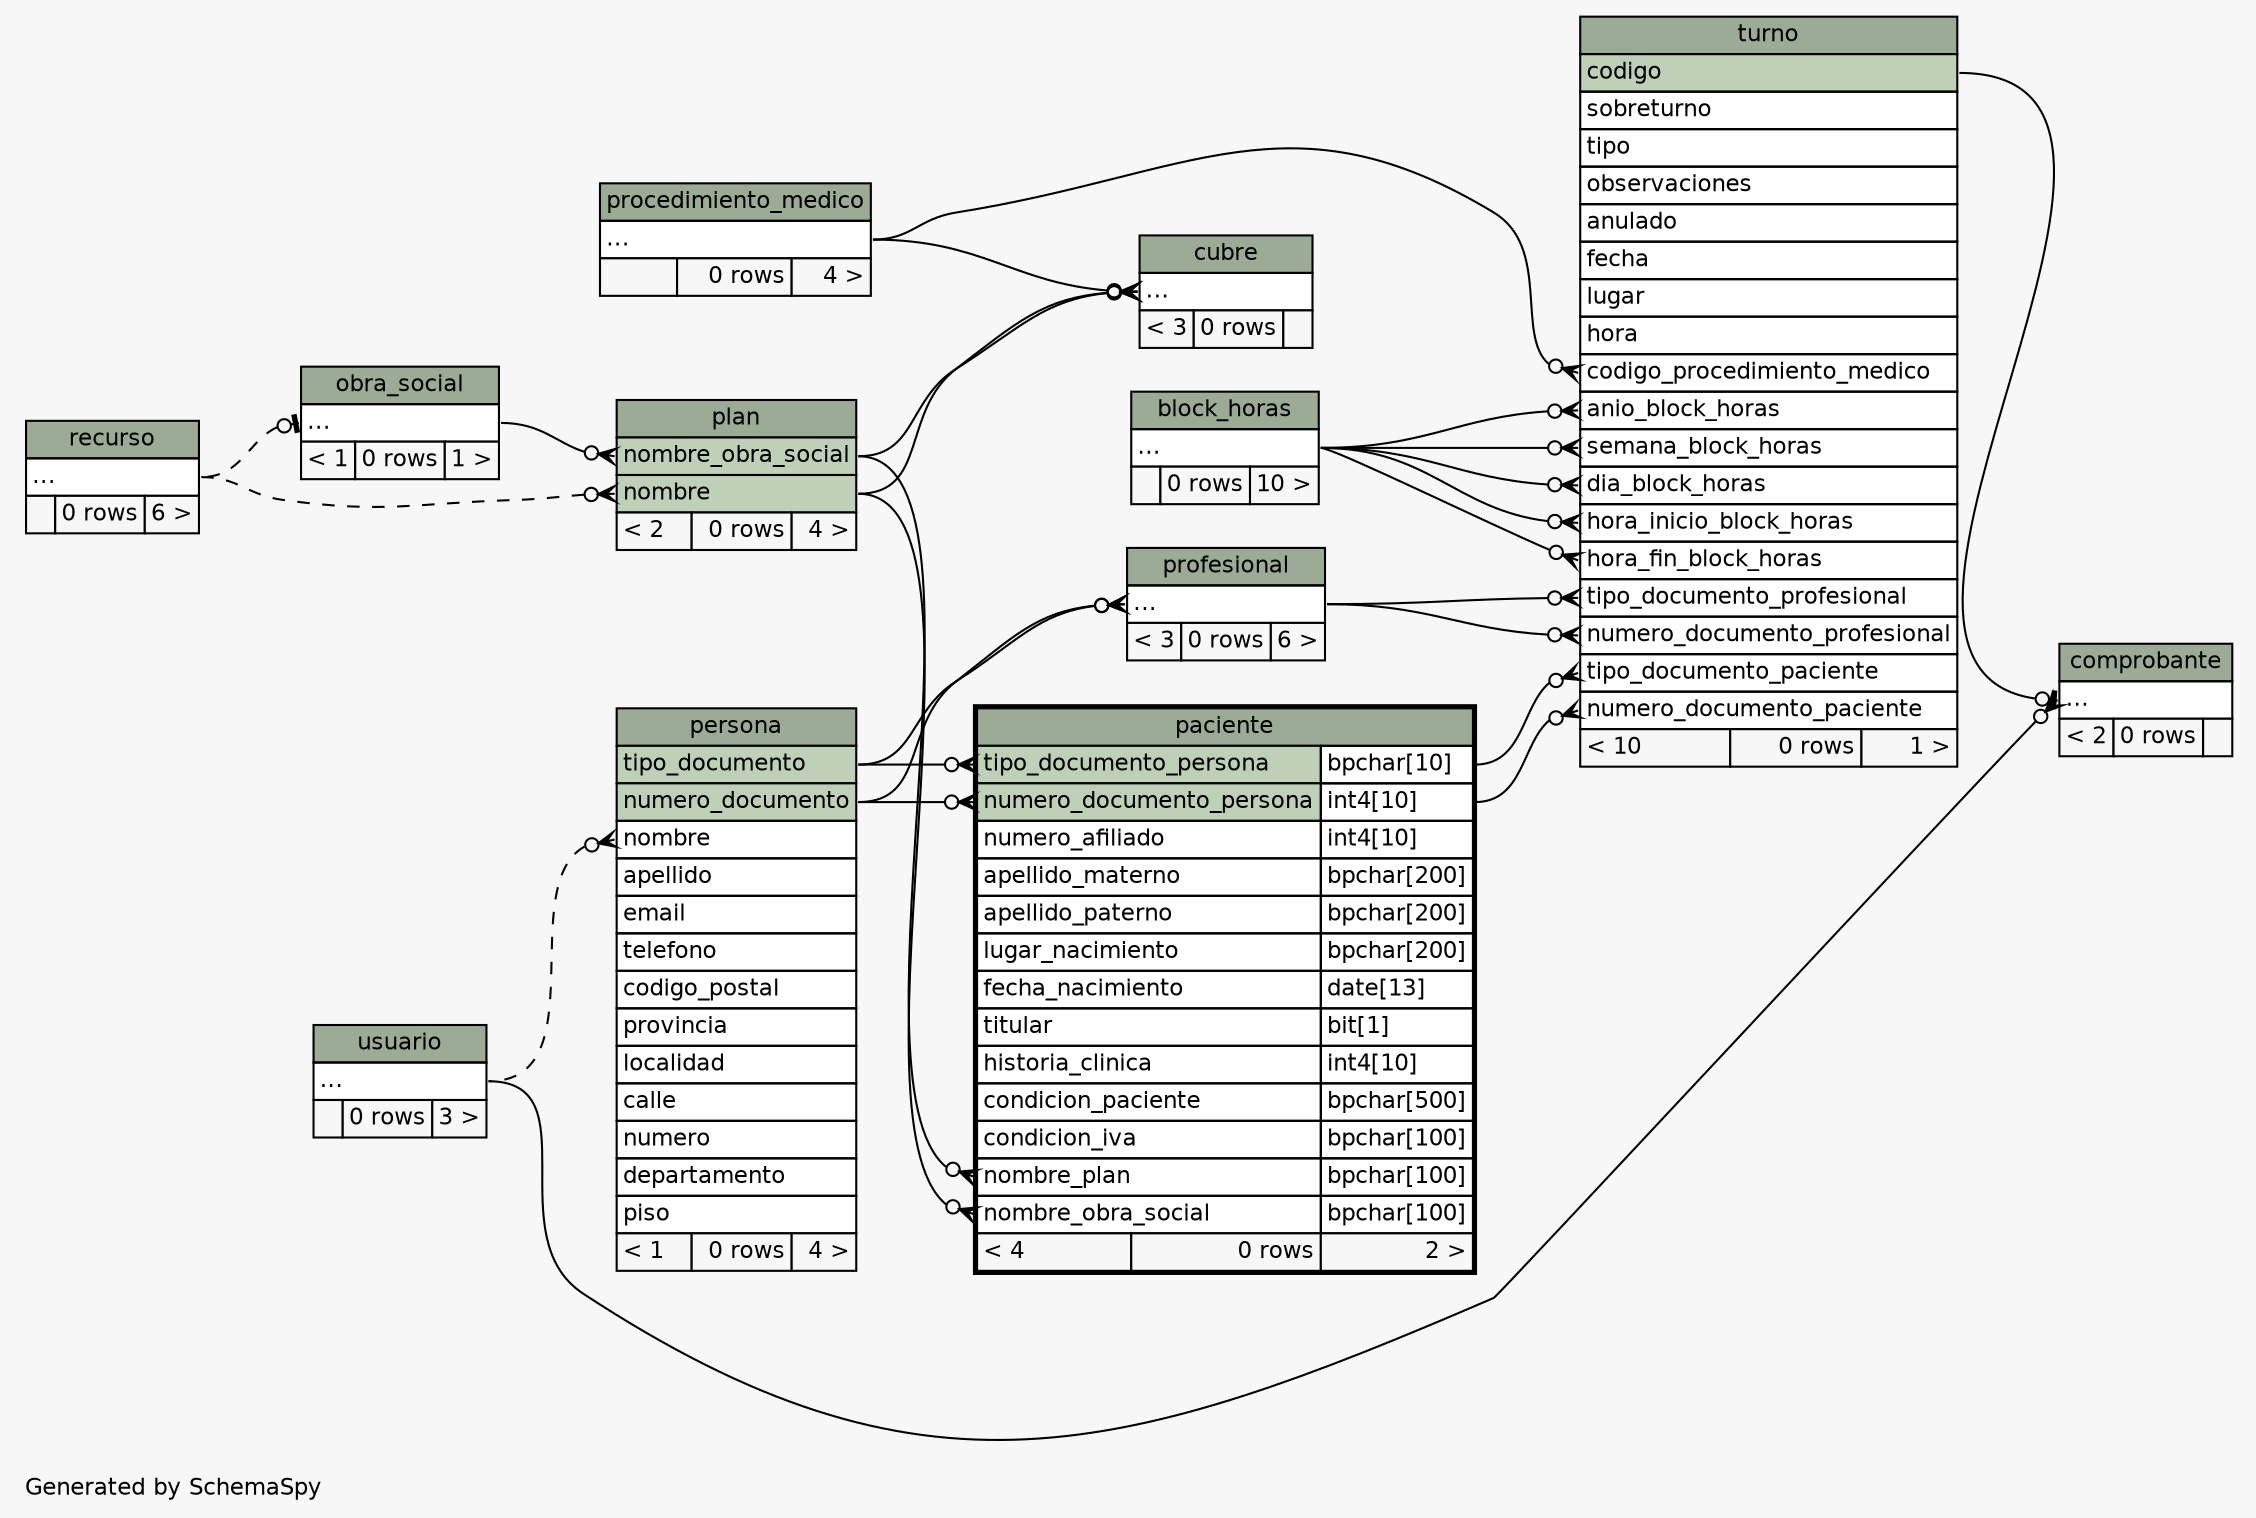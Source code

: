 // dot 2.26.3 on Linux 3.8.0-35-generic
// SchemaSpy rev 590
digraph "impliedTwoDegreesRelationshipsDiagram" {
  graph [
    rankdir="RL"
    bgcolor="#f7f7f7"
    label="\nGenerated by SchemaSpy"
    labeljust="l"
    nodesep="0.18"
    ranksep="0.46"
    fontname="Helvetica"
    fontsize="11"
  ];
  node [
    fontname="Helvetica"
    fontsize="11"
    shape="plaintext"
  ];
  edge [
    arrowsize="0.8"
  ];
  "comprobante":"elipses":w -> "turno":"codigo":e [arrowhead=none dir=back arrowtail=teeodot];
  "comprobante":"elipses":w -> "usuario":"elipses":e [arrowhead=none dir=back arrowtail=crowodot];
  "cubre":"elipses":w -> "procedimiento_medico":"elipses":e [arrowhead=none dir=back arrowtail=crowodot];
  "cubre":"elipses":w -> "plan":"nombre":e [arrowhead=none dir=back arrowtail=crowodot];
  "cubre":"elipses":w -> "plan":"nombre_obra_social":e [arrowhead=none dir=back arrowtail=crowodot];
  "obra_social":"elipses":w -> "recurso":"elipses":e [arrowhead=none dir=back arrowtail=teeodot style=dashed];
  "paciente":"nombre_obra_social":w -> "plan":"nombre":e [arrowhead=none dir=back arrowtail=crowodot];
  "paciente":"nombre_plan":w -> "plan":"nombre_obra_social":e [arrowhead=none dir=back arrowtail=crowodot];
  "paciente":"numero_documento_persona":w -> "persona":"numero_documento":e [arrowhead=none dir=back arrowtail=crowodot];
  "paciente":"tipo_documento_persona":w -> "persona":"tipo_documento":e [arrowhead=none dir=back arrowtail=crowodot];
  "persona":"nombre":w -> "usuario":"elipses":e [arrowhead=none dir=back arrowtail=crowodot style=dashed];
  "plan":"nombre":w -> "recurso":"elipses":e [arrowhead=none dir=back arrowtail=crowodot style=dashed];
  "plan":"nombre_obra_social":w -> "obra_social":"elipses":e [arrowhead=none dir=back arrowtail=crowodot];
  "profesional":"elipses":w -> "persona":"numero_documento":e [arrowhead=none dir=back arrowtail=crowodot];
  "profesional":"elipses":w -> "persona":"tipo_documento":e [arrowhead=none dir=back arrowtail=crowodot];
  "turno":"anio_block_horas":w -> "block_horas":"elipses":e [arrowhead=none dir=back arrowtail=crowodot];
  "turno":"codigo_procedimiento_medico":w -> "procedimiento_medico":"elipses":e [arrowhead=none dir=back arrowtail=crowodot];
  "turno":"dia_block_horas":w -> "block_horas":"elipses":e [arrowhead=none dir=back arrowtail=crowodot];
  "turno":"hora_fin_block_horas":w -> "block_horas":"elipses":e [arrowhead=none dir=back arrowtail=crowodot];
  "turno":"hora_inicio_block_horas":w -> "block_horas":"elipses":e [arrowhead=none dir=back arrowtail=crowodot];
  "turno":"numero_documento_paciente":w -> "paciente":"numero_documento_persona.type":e [arrowhead=none dir=back arrowtail=crowodot];
  "turno":"numero_documento_profesional":w -> "profesional":"elipses":e [arrowhead=none dir=back arrowtail=crowodot];
  "turno":"semana_block_horas":w -> "block_horas":"elipses":e [arrowhead=none dir=back arrowtail=crowodot];
  "turno":"tipo_documento_paciente":w -> "paciente":"tipo_documento_persona.type":e [arrowhead=none dir=back arrowtail=crowodot];
  "turno":"tipo_documento_profesional":w -> "profesional":"elipses":e [arrowhead=none dir=back arrowtail=crowodot];
  "block_horas" [
    label=<
    <TABLE BORDER="0" CELLBORDER="1" CELLSPACING="0" BGCOLOR="#ffffff">
      <TR><TD COLSPAN="3" BGCOLOR="#9bab96" ALIGN="CENTER">block_horas</TD></TR>
      <TR><TD PORT="elipses" COLSPAN="3" ALIGN="LEFT">...</TD></TR>
      <TR><TD ALIGN="LEFT" BGCOLOR="#f7f7f7">  </TD><TD ALIGN="RIGHT" BGCOLOR="#f7f7f7">0 rows</TD><TD ALIGN="RIGHT" BGCOLOR="#f7f7f7">10 &gt;</TD></TR>
    </TABLE>>
    URL="block_horas.html"
    tooltip="block_horas"
  ];
  "comprobante" [
    label=<
    <TABLE BORDER="0" CELLBORDER="1" CELLSPACING="0" BGCOLOR="#ffffff">
      <TR><TD COLSPAN="3" BGCOLOR="#9bab96" ALIGN="CENTER">comprobante</TD></TR>
      <TR><TD PORT="elipses" COLSPAN="3" ALIGN="LEFT">...</TD></TR>
      <TR><TD ALIGN="LEFT" BGCOLOR="#f7f7f7">&lt; 2</TD><TD ALIGN="RIGHT" BGCOLOR="#f7f7f7">0 rows</TD><TD ALIGN="RIGHT" BGCOLOR="#f7f7f7">  </TD></TR>
    </TABLE>>
    URL="comprobante.html"
    tooltip="comprobante"
  ];
  "cubre" [
    label=<
    <TABLE BORDER="0" CELLBORDER="1" CELLSPACING="0" BGCOLOR="#ffffff">
      <TR><TD COLSPAN="3" BGCOLOR="#9bab96" ALIGN="CENTER">cubre</TD></TR>
      <TR><TD PORT="elipses" COLSPAN="3" ALIGN="LEFT">...</TD></TR>
      <TR><TD ALIGN="LEFT" BGCOLOR="#f7f7f7">&lt; 3</TD><TD ALIGN="RIGHT" BGCOLOR="#f7f7f7">0 rows</TD><TD ALIGN="RIGHT" BGCOLOR="#f7f7f7">  </TD></TR>
    </TABLE>>
    URL="cubre.html"
    tooltip="cubre"
  ];
  "obra_social" [
    label=<
    <TABLE BORDER="0" CELLBORDER="1" CELLSPACING="0" BGCOLOR="#ffffff">
      <TR><TD COLSPAN="3" BGCOLOR="#9bab96" ALIGN="CENTER">obra_social</TD></TR>
      <TR><TD PORT="elipses" COLSPAN="3" ALIGN="LEFT">...</TD></TR>
      <TR><TD ALIGN="LEFT" BGCOLOR="#f7f7f7">&lt; 1</TD><TD ALIGN="RIGHT" BGCOLOR="#f7f7f7">0 rows</TD><TD ALIGN="RIGHT" BGCOLOR="#f7f7f7">1 &gt;</TD></TR>
    </TABLE>>
    URL="obra_social.html"
    tooltip="obra_social"
  ];
  "paciente" [
    label=<
    <TABLE BORDER="2" CELLBORDER="1" CELLSPACING="0" BGCOLOR="#ffffff">
      <TR><TD COLSPAN="3" BGCOLOR="#9bab96" ALIGN="CENTER">paciente</TD></TR>
      <TR><TD PORT="tipo_documento_persona" COLSPAN="2" BGCOLOR="#bed1b8" ALIGN="LEFT">tipo_documento_persona</TD><TD PORT="tipo_documento_persona.type" ALIGN="LEFT">bpchar[10]</TD></TR>
      <TR><TD PORT="numero_documento_persona" COLSPAN="2" BGCOLOR="#bed1b8" ALIGN="LEFT">numero_documento_persona</TD><TD PORT="numero_documento_persona.type" ALIGN="LEFT">int4[10]</TD></TR>
      <TR><TD PORT="numero_afiliado" COLSPAN="2" ALIGN="LEFT">numero_afiliado</TD><TD PORT="numero_afiliado.type" ALIGN="LEFT">int4[10]</TD></TR>
      <TR><TD PORT="apellido_materno" COLSPAN="2" ALIGN="LEFT">apellido_materno</TD><TD PORT="apellido_materno.type" ALIGN="LEFT">bpchar[200]</TD></TR>
      <TR><TD PORT="apellido_paterno" COLSPAN="2" ALIGN="LEFT">apellido_paterno</TD><TD PORT="apellido_paterno.type" ALIGN="LEFT">bpchar[200]</TD></TR>
      <TR><TD PORT="lugar_nacimiento" COLSPAN="2" ALIGN="LEFT">lugar_nacimiento</TD><TD PORT="lugar_nacimiento.type" ALIGN="LEFT">bpchar[200]</TD></TR>
      <TR><TD PORT="fecha_nacimiento" COLSPAN="2" ALIGN="LEFT">fecha_nacimiento</TD><TD PORT="fecha_nacimiento.type" ALIGN="LEFT">date[13]</TD></TR>
      <TR><TD PORT="titular" COLSPAN="2" ALIGN="LEFT">titular</TD><TD PORT="titular.type" ALIGN="LEFT">bit[1]</TD></TR>
      <TR><TD PORT="historia_clinica" COLSPAN="2" ALIGN="LEFT">historia_clinica</TD><TD PORT="historia_clinica.type" ALIGN="LEFT">int4[10]</TD></TR>
      <TR><TD PORT="condicion_paciente" COLSPAN="2" ALIGN="LEFT">condicion_paciente</TD><TD PORT="condicion_paciente.type" ALIGN="LEFT">bpchar[500]</TD></TR>
      <TR><TD PORT="condicion_iva" COLSPAN="2" ALIGN="LEFT">condicion_iva</TD><TD PORT="condicion_iva.type" ALIGN="LEFT">bpchar[100]</TD></TR>
      <TR><TD PORT="nombre_plan" COLSPAN="2" ALIGN="LEFT">nombre_plan</TD><TD PORT="nombre_plan.type" ALIGN="LEFT">bpchar[100]</TD></TR>
      <TR><TD PORT="nombre_obra_social" COLSPAN="2" ALIGN="LEFT">nombre_obra_social</TD><TD PORT="nombre_obra_social.type" ALIGN="LEFT">bpchar[100]</TD></TR>
      <TR><TD ALIGN="LEFT" BGCOLOR="#f7f7f7">&lt; 4</TD><TD ALIGN="RIGHT" BGCOLOR="#f7f7f7">0 rows</TD><TD ALIGN="RIGHT" BGCOLOR="#f7f7f7">2 &gt;</TD></TR>
    </TABLE>>
    URL="paciente.html"
    tooltip="paciente"
  ];
  "persona" [
    label=<
    <TABLE BORDER="0" CELLBORDER="1" CELLSPACING="0" BGCOLOR="#ffffff">
      <TR><TD COLSPAN="3" BGCOLOR="#9bab96" ALIGN="CENTER">persona</TD></TR>
      <TR><TD PORT="tipo_documento" COLSPAN="3" BGCOLOR="#bed1b8" ALIGN="LEFT">tipo_documento</TD></TR>
      <TR><TD PORT="numero_documento" COLSPAN="3" BGCOLOR="#bed1b8" ALIGN="LEFT">numero_documento</TD></TR>
      <TR><TD PORT="nombre" COLSPAN="3" ALIGN="LEFT">nombre</TD></TR>
      <TR><TD PORT="apellido" COLSPAN="3" ALIGN="LEFT">apellido</TD></TR>
      <TR><TD PORT="email" COLSPAN="3" ALIGN="LEFT">email</TD></TR>
      <TR><TD PORT="telefono" COLSPAN="3" ALIGN="LEFT">telefono</TD></TR>
      <TR><TD PORT="codigo_postal" COLSPAN="3" ALIGN="LEFT">codigo_postal</TD></TR>
      <TR><TD PORT="provincia" COLSPAN="3" ALIGN="LEFT">provincia</TD></TR>
      <TR><TD PORT="localidad" COLSPAN="3" ALIGN="LEFT">localidad</TD></TR>
      <TR><TD PORT="calle" COLSPAN="3" ALIGN="LEFT">calle</TD></TR>
      <TR><TD PORT="numero" COLSPAN="3" ALIGN="LEFT">numero</TD></TR>
      <TR><TD PORT="departamento" COLSPAN="3" ALIGN="LEFT">departamento</TD></TR>
      <TR><TD PORT="piso" COLSPAN="3" ALIGN="LEFT">piso</TD></TR>
      <TR><TD ALIGN="LEFT" BGCOLOR="#f7f7f7">&lt; 1</TD><TD ALIGN="RIGHT" BGCOLOR="#f7f7f7">0 rows</TD><TD ALIGN="RIGHT" BGCOLOR="#f7f7f7">4 &gt;</TD></TR>
    </TABLE>>
    URL="persona.html"
    tooltip="persona"
  ];
  "plan" [
    label=<
    <TABLE BORDER="0" CELLBORDER="1" CELLSPACING="0" BGCOLOR="#ffffff">
      <TR><TD COLSPAN="3" BGCOLOR="#9bab96" ALIGN="CENTER">plan</TD></TR>
      <TR><TD PORT="nombre_obra_social" COLSPAN="3" BGCOLOR="#bed1b8" ALIGN="LEFT">nombre_obra_social</TD></TR>
      <TR><TD PORT="nombre" COLSPAN="3" BGCOLOR="#bed1b8" ALIGN="LEFT">nombre</TD></TR>
      <TR><TD ALIGN="LEFT" BGCOLOR="#f7f7f7">&lt; 2</TD><TD ALIGN="RIGHT" BGCOLOR="#f7f7f7">0 rows</TD><TD ALIGN="RIGHT" BGCOLOR="#f7f7f7">4 &gt;</TD></TR>
    </TABLE>>
    URL="plan.html"
    tooltip="plan"
  ];
  "procedimiento_medico" [
    label=<
    <TABLE BORDER="0" CELLBORDER="1" CELLSPACING="0" BGCOLOR="#ffffff">
      <TR><TD COLSPAN="3" BGCOLOR="#9bab96" ALIGN="CENTER">procedimiento_medico</TD></TR>
      <TR><TD PORT="elipses" COLSPAN="3" ALIGN="LEFT">...</TD></TR>
      <TR><TD ALIGN="LEFT" BGCOLOR="#f7f7f7">  </TD><TD ALIGN="RIGHT" BGCOLOR="#f7f7f7">0 rows</TD><TD ALIGN="RIGHT" BGCOLOR="#f7f7f7">4 &gt;</TD></TR>
    </TABLE>>
    URL="procedimiento_medico.html"
    tooltip="procedimiento_medico"
  ];
  "profesional" [
    label=<
    <TABLE BORDER="0" CELLBORDER="1" CELLSPACING="0" BGCOLOR="#ffffff">
      <TR><TD COLSPAN="3" BGCOLOR="#9bab96" ALIGN="CENTER">profesional</TD></TR>
      <TR><TD PORT="elipses" COLSPAN="3" ALIGN="LEFT">...</TD></TR>
      <TR><TD ALIGN="LEFT" BGCOLOR="#f7f7f7">&lt; 3</TD><TD ALIGN="RIGHT" BGCOLOR="#f7f7f7">0 rows</TD><TD ALIGN="RIGHT" BGCOLOR="#f7f7f7">6 &gt;</TD></TR>
    </TABLE>>
    URL="profesional.html"
    tooltip="profesional"
  ];
  "recurso" [
    label=<
    <TABLE BORDER="0" CELLBORDER="1" CELLSPACING="0" BGCOLOR="#ffffff">
      <TR><TD COLSPAN="3" BGCOLOR="#9bab96" ALIGN="CENTER">recurso</TD></TR>
      <TR><TD PORT="elipses" COLSPAN="3" ALIGN="LEFT">...</TD></TR>
      <TR><TD ALIGN="LEFT" BGCOLOR="#f7f7f7">  </TD><TD ALIGN="RIGHT" BGCOLOR="#f7f7f7">0 rows</TD><TD ALIGN="RIGHT" BGCOLOR="#f7f7f7">6 &gt;</TD></TR>
    </TABLE>>
    URL="recurso.html"
    tooltip="recurso"
  ];
  "turno" [
    label=<
    <TABLE BORDER="0" CELLBORDER="1" CELLSPACING="0" BGCOLOR="#ffffff">
      <TR><TD COLSPAN="3" BGCOLOR="#9bab96" ALIGN="CENTER">turno</TD></TR>
      <TR><TD PORT="codigo" COLSPAN="3" BGCOLOR="#bed1b8" ALIGN="LEFT">codigo</TD></TR>
      <TR><TD PORT="sobreturno" COLSPAN="3" ALIGN="LEFT">sobreturno</TD></TR>
      <TR><TD PORT="tipo" COLSPAN="3" ALIGN="LEFT">tipo</TD></TR>
      <TR><TD PORT="observaciones" COLSPAN="3" ALIGN="LEFT">observaciones</TD></TR>
      <TR><TD PORT="anulado" COLSPAN="3" ALIGN="LEFT">anulado</TD></TR>
      <TR><TD PORT="fecha" COLSPAN="3" ALIGN="LEFT">fecha</TD></TR>
      <TR><TD PORT="lugar" COLSPAN="3" ALIGN="LEFT">lugar</TD></TR>
      <TR><TD PORT="hora" COLSPAN="3" ALIGN="LEFT">hora</TD></TR>
      <TR><TD PORT="codigo_procedimiento_medico" COLSPAN="3" ALIGN="LEFT">codigo_procedimiento_medico</TD></TR>
      <TR><TD PORT="anio_block_horas" COLSPAN="3" ALIGN="LEFT">anio_block_horas</TD></TR>
      <TR><TD PORT="semana_block_horas" COLSPAN="3" ALIGN="LEFT">semana_block_horas</TD></TR>
      <TR><TD PORT="dia_block_horas" COLSPAN="3" ALIGN="LEFT">dia_block_horas</TD></TR>
      <TR><TD PORT="hora_inicio_block_horas" COLSPAN="3" ALIGN="LEFT">hora_inicio_block_horas</TD></TR>
      <TR><TD PORT="hora_fin_block_horas" COLSPAN="3" ALIGN="LEFT">hora_fin_block_horas</TD></TR>
      <TR><TD PORT="tipo_documento_profesional" COLSPAN="3" ALIGN="LEFT">tipo_documento_profesional</TD></TR>
      <TR><TD PORT="numero_documento_profesional" COLSPAN="3" ALIGN="LEFT">numero_documento_profesional</TD></TR>
      <TR><TD PORT="tipo_documento_paciente" COLSPAN="3" ALIGN="LEFT">tipo_documento_paciente</TD></TR>
      <TR><TD PORT="numero_documento_paciente" COLSPAN="3" ALIGN="LEFT">numero_documento_paciente</TD></TR>
      <TR><TD ALIGN="LEFT" BGCOLOR="#f7f7f7">&lt; 10</TD><TD ALIGN="RIGHT" BGCOLOR="#f7f7f7">0 rows</TD><TD ALIGN="RIGHT" BGCOLOR="#f7f7f7">1 &gt;</TD></TR>
    </TABLE>>
    URL="turno.html"
    tooltip="turno"
  ];
  "usuario" [
    label=<
    <TABLE BORDER="0" CELLBORDER="1" CELLSPACING="0" BGCOLOR="#ffffff">
      <TR><TD COLSPAN="3" BGCOLOR="#9bab96" ALIGN="CENTER">usuario</TD></TR>
      <TR><TD PORT="elipses" COLSPAN="3" ALIGN="LEFT">...</TD></TR>
      <TR><TD ALIGN="LEFT" BGCOLOR="#f7f7f7">  </TD><TD ALIGN="RIGHT" BGCOLOR="#f7f7f7">0 rows</TD><TD ALIGN="RIGHT" BGCOLOR="#f7f7f7">3 &gt;</TD></TR>
    </TABLE>>
    URL="usuario.html"
    tooltip="usuario"
  ];
}
